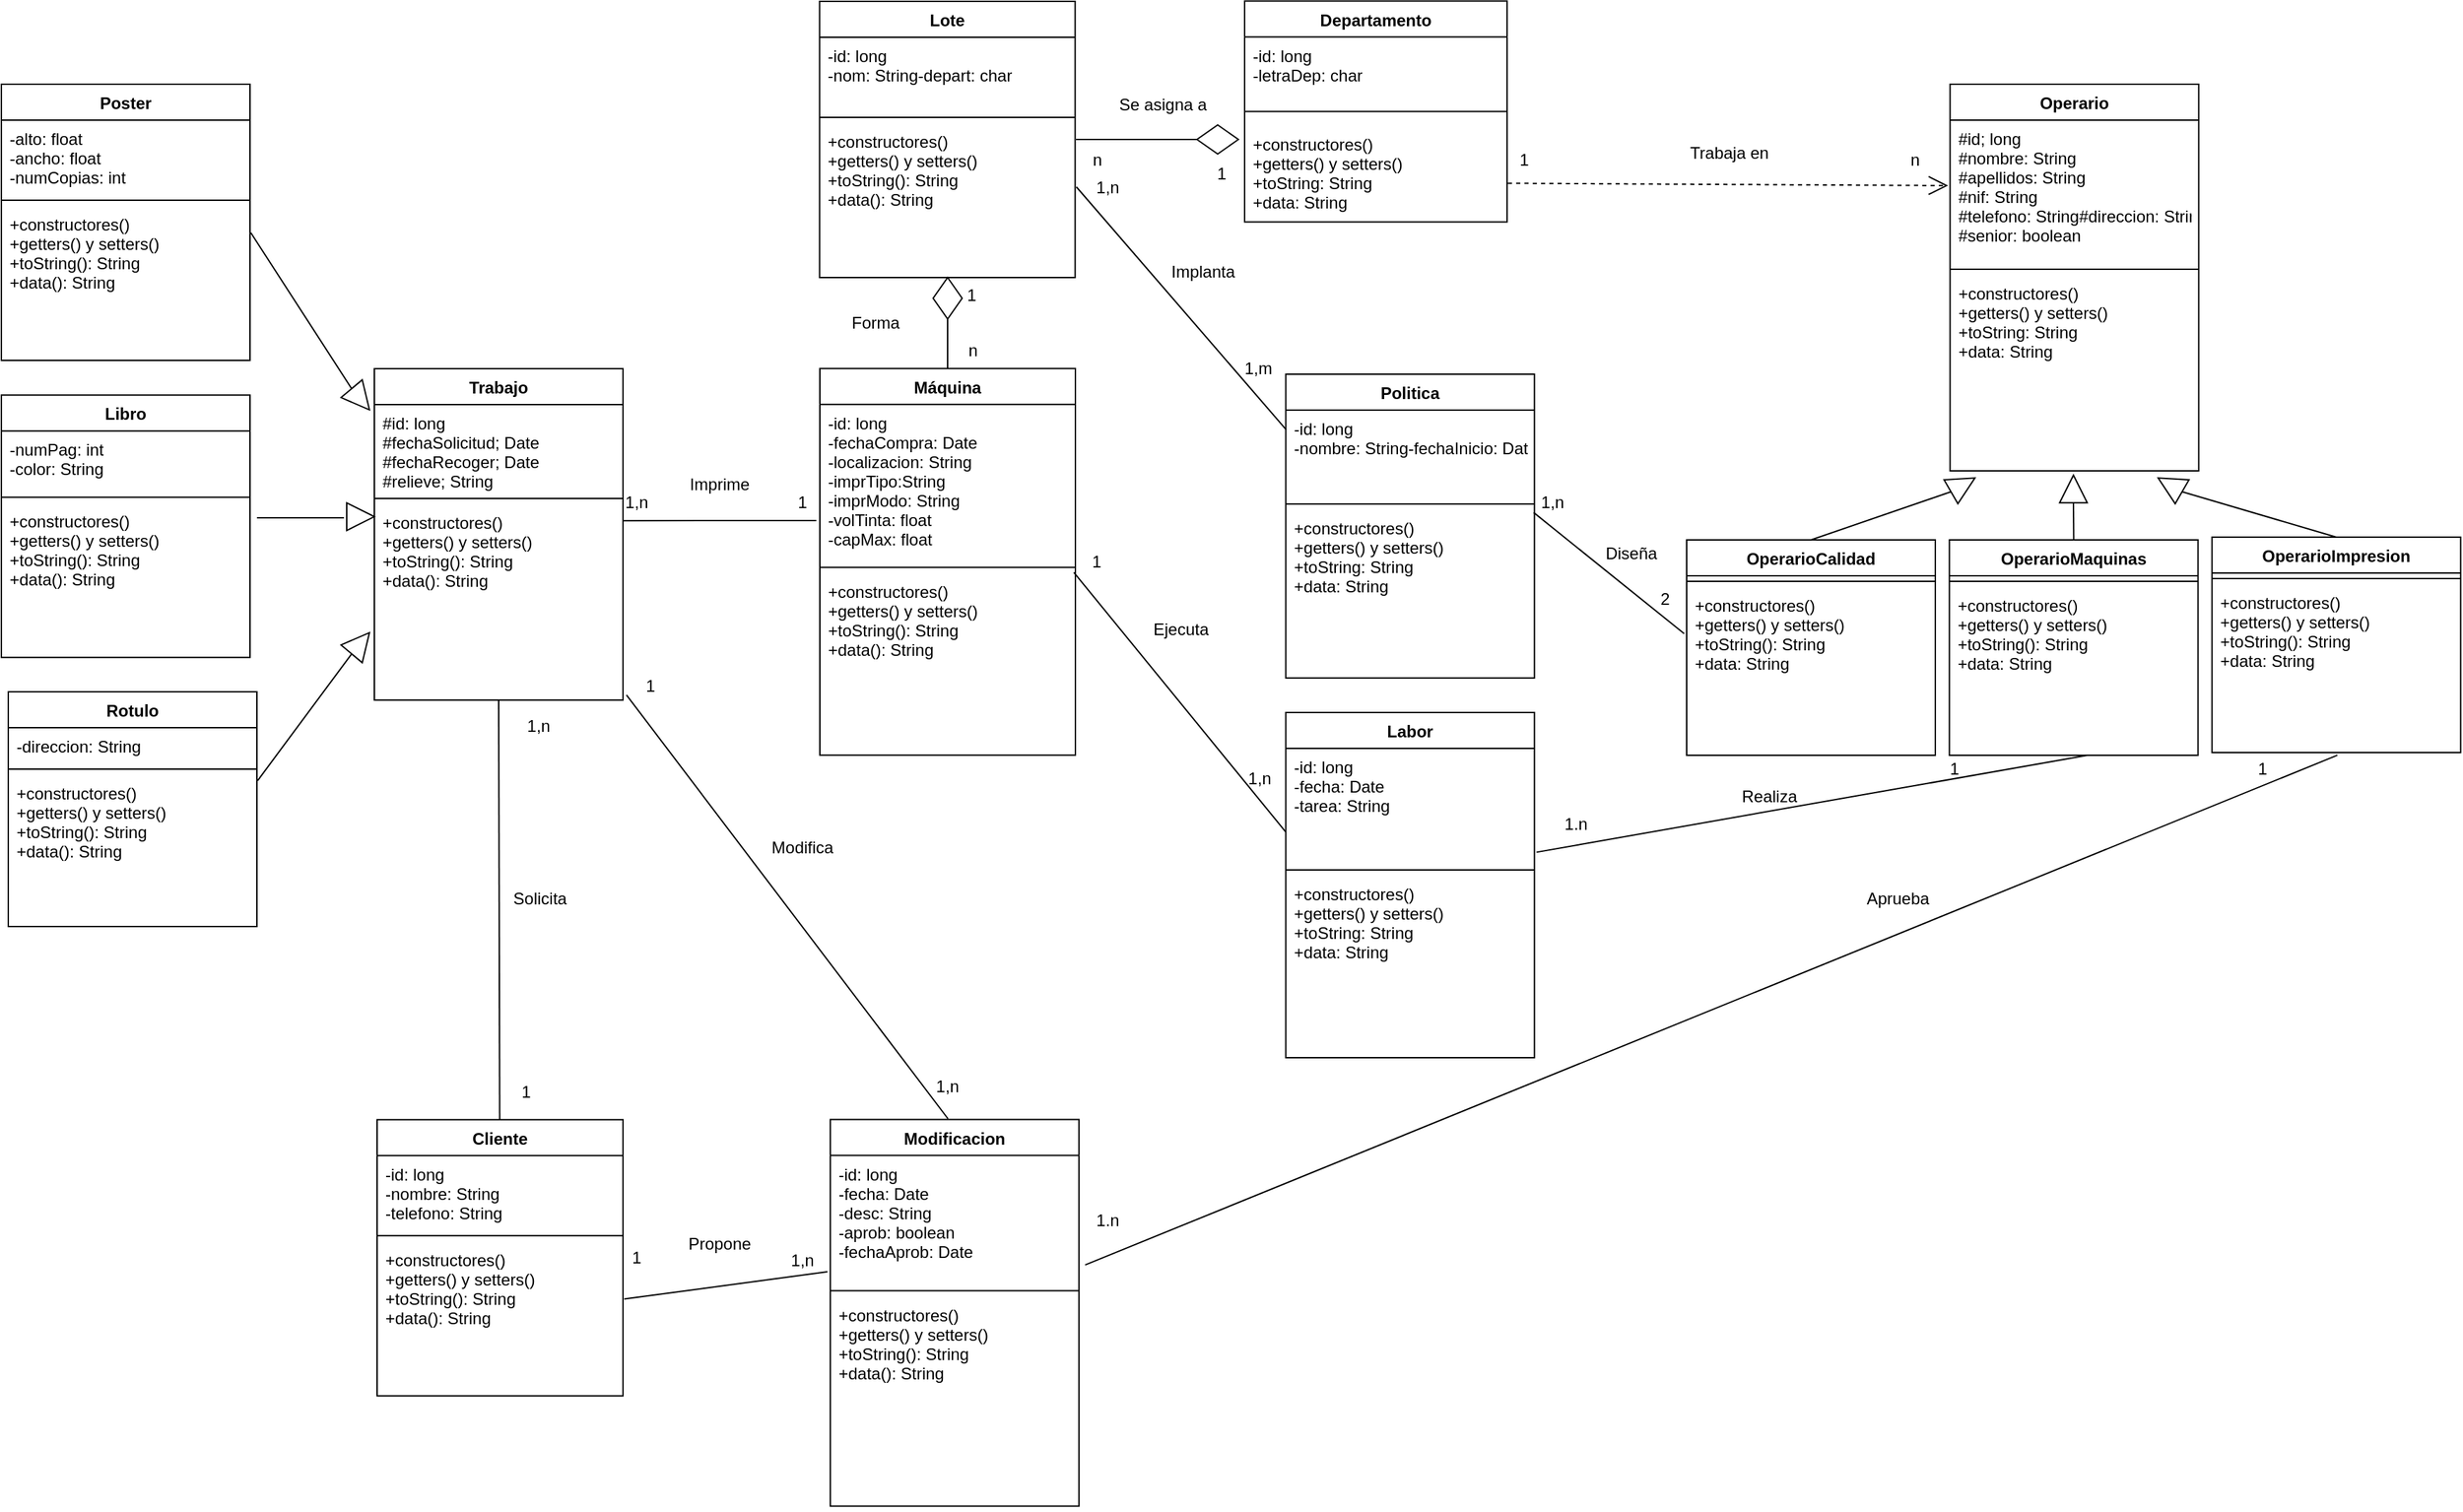 <mxfile version="12.2.0" type="device" pages="1"><diagram id="FINPR5G2HzoAXYaAKj14" name="Page-1"><mxGraphModel dx="740" dy="411" grid="1" gridSize="10" guides="1" tooltips="1" connect="1" arrows="1" fold="1" page="1" pageScale="1" pageWidth="3300" pageHeight="2339" math="0" shadow="0"><root><mxCell id="0"/><mxCell id="1" parent="0"/><mxCell id="1oXscA4LE7z4bwvGvyT2-3" value="Trabajo" style="swimlane;fontStyle=1;align=center;verticalAlign=top;childLayout=stackLayout;horizontal=1;startSize=26;horizontalStack=0;resizeParent=1;resizeParentMax=0;resizeLast=0;collapsible=1;marginBottom=0;" parent="1" vertex="1"><mxGeometry x="350" y="286" width="180" height="240" as="geometry"><mxRectangle x="310" y="308" width="70" height="26" as="alternateBounds"/></mxGeometry></mxCell><mxCell id="1oXscA4LE7z4bwvGvyT2-4" value="#id: long&#xA;#fechaSolicitud; Date&#xA;#fechaRecoger; Date&#xA;#relieve; String&#xA;" style="text;strokeColor=none;fillColor=none;align=left;verticalAlign=top;spacingLeft=4;spacingRight=4;overflow=hidden;rotatable=0;points=[[0,0.5],[1,0.5]];portConstraint=eastwest;" parent="1oXscA4LE7z4bwvGvyT2-3" vertex="1"><mxGeometry y="26" width="180" height="64" as="geometry"/></mxCell><mxCell id="1oXscA4LE7z4bwvGvyT2-5" value="" style="line;strokeWidth=1;fillColor=none;align=left;verticalAlign=middle;spacingTop=-1;spacingLeft=3;spacingRight=3;rotatable=0;labelPosition=right;points=[];portConstraint=eastwest;" parent="1oXscA4LE7z4bwvGvyT2-3" vertex="1"><mxGeometry y="90" width="180" height="8" as="geometry"/></mxCell><mxCell id="1oXscA4LE7z4bwvGvyT2-6" value="+constructores()&#xA;+getters() y setters()&#xA;+toString(): String&#xA;+data(): String" style="text;strokeColor=none;fillColor=none;align=left;verticalAlign=top;spacingLeft=4;spacingRight=4;overflow=hidden;rotatable=0;points=[[0,0.5],[1,0.5]];portConstraint=eastwest;" parent="1oXscA4LE7z4bwvGvyT2-3" vertex="1"><mxGeometry y="98" width="180" height="142" as="geometry"/></mxCell><mxCell id="1oXscA4LE7z4bwvGvyT2-8" value="Rotulo" style="swimlane;fontStyle=1;align=center;verticalAlign=top;childLayout=stackLayout;horizontal=1;startSize=26;horizontalStack=0;resizeParent=1;resizeParentMax=0;resizeLast=0;collapsible=1;marginBottom=0;" parent="1" vertex="1"><mxGeometry x="85" y="520" width="180" height="170" as="geometry"><mxRectangle x="85" y="520" width="70" height="26" as="alternateBounds"/></mxGeometry></mxCell><mxCell id="1oXscA4LE7z4bwvGvyT2-9" value="-direccion: String" style="text;strokeColor=none;fillColor=none;align=left;verticalAlign=top;spacingLeft=4;spacingRight=4;overflow=hidden;rotatable=0;points=[[0,0.5],[1,0.5]];portConstraint=eastwest;" parent="1oXscA4LE7z4bwvGvyT2-8" vertex="1"><mxGeometry y="26" width="180" height="26" as="geometry"/></mxCell><mxCell id="1oXscA4LE7z4bwvGvyT2-10" value="" style="line;strokeWidth=1;fillColor=none;align=left;verticalAlign=middle;spacingTop=-1;spacingLeft=3;spacingRight=3;rotatable=0;labelPosition=right;points=[];portConstraint=eastwest;" parent="1oXscA4LE7z4bwvGvyT2-8" vertex="1"><mxGeometry y="52" width="180" height="8" as="geometry"/></mxCell><mxCell id="1oXscA4LE7z4bwvGvyT2-11" value="+constructores()&#xA;+getters() y setters()&#xA;+toString(): String&#xA;+data(): String" style="text;strokeColor=none;fillColor=none;align=left;verticalAlign=top;spacingLeft=4;spacingRight=4;overflow=hidden;rotatable=0;points=[[0,0.5],[1,0.5]];portConstraint=eastwest;" parent="1oXscA4LE7z4bwvGvyT2-8" vertex="1"><mxGeometry y="60" width="180" height="110" as="geometry"/></mxCell><mxCell id="1oXscA4LE7z4bwvGvyT2-12" value="Poster&#xA;" style="swimlane;fontStyle=1;align=center;verticalAlign=top;childLayout=stackLayout;horizontal=1;startSize=26;horizontalStack=0;resizeParent=1;resizeParentMax=0;resizeLast=0;collapsible=1;marginBottom=0;" parent="1" vertex="1"><mxGeometry x="80" y="80" width="180" height="200" as="geometry"><mxRectangle x="80" y="80" width="70" height="26" as="alternateBounds"/></mxGeometry></mxCell><mxCell id="1oXscA4LE7z4bwvGvyT2-13" value="-alto: float&#xA;-ancho: float&#xA;-numCopias: int" style="text;strokeColor=none;fillColor=none;align=left;verticalAlign=top;spacingLeft=4;spacingRight=4;overflow=hidden;rotatable=0;points=[[0,0.5],[1,0.5]];portConstraint=eastwest;" parent="1oXscA4LE7z4bwvGvyT2-12" vertex="1"><mxGeometry y="26" width="180" height="54" as="geometry"/></mxCell><mxCell id="1oXscA4LE7z4bwvGvyT2-14" value="" style="line;strokeWidth=1;fillColor=none;align=left;verticalAlign=middle;spacingTop=-1;spacingLeft=3;spacingRight=3;rotatable=0;labelPosition=right;points=[];portConstraint=eastwest;" parent="1oXscA4LE7z4bwvGvyT2-12" vertex="1"><mxGeometry y="80" width="180" height="8" as="geometry"/></mxCell><mxCell id="1oXscA4LE7z4bwvGvyT2-15" value="+constructores()&#xA;+getters() y setters()&#xA;+toString(): String&#xA;+data(): String" style="text;strokeColor=none;fillColor=none;align=left;verticalAlign=top;spacingLeft=4;spacingRight=4;overflow=hidden;rotatable=0;points=[[0,0.5],[1,0.5]];portConstraint=eastwest;" parent="1oXscA4LE7z4bwvGvyT2-12" vertex="1"><mxGeometry y="88" width="180" height="112" as="geometry"/></mxCell><mxCell id="1oXscA4LE7z4bwvGvyT2-27" value="Cliente" style="swimlane;fontStyle=1;align=center;verticalAlign=top;childLayout=stackLayout;horizontal=1;startSize=26;horizontalStack=0;resizeParent=1;resizeParentMax=0;resizeLast=0;collapsible=1;marginBottom=0;" parent="1" vertex="1"><mxGeometry x="352" y="829.853" width="178" height="200" as="geometry"><mxRectangle x="380" y="20" width="70" height="26" as="alternateBounds"/></mxGeometry></mxCell><mxCell id="1oXscA4LE7z4bwvGvyT2-31" value="-id: long&#xA;-nombre: String&#xA;-telefono: String" style="text;strokeColor=none;fillColor=none;align=left;verticalAlign=top;spacingLeft=4;spacingRight=4;overflow=hidden;rotatable=0;points=[[0,0.5],[1,0.5]];portConstraint=eastwest;" parent="1oXscA4LE7z4bwvGvyT2-27" vertex="1"><mxGeometry y="26" width="178" height="54" as="geometry"/></mxCell><mxCell id="1oXscA4LE7z4bwvGvyT2-29" value="" style="line;strokeWidth=1;fillColor=none;align=left;verticalAlign=middle;spacingTop=-1;spacingLeft=3;spacingRight=3;rotatable=0;labelPosition=right;points=[];portConstraint=eastwest;" parent="1oXscA4LE7z4bwvGvyT2-27" vertex="1"><mxGeometry y="80" width="178" height="8" as="geometry"/></mxCell><mxCell id="1oXscA4LE7z4bwvGvyT2-30" value="+constructores()&#xA;+getters() y setters()&#xA;+toString(): String&#xA;+data(): String" style="text;strokeColor=none;fillColor=none;align=left;verticalAlign=top;spacingLeft=4;spacingRight=4;overflow=hidden;rotatable=0;points=[[0,0.5],[1,0.5]];portConstraint=eastwest;" parent="1oXscA4LE7z4bwvGvyT2-27" vertex="1"><mxGeometry y="88" width="178" height="112" as="geometry"/></mxCell><mxCell id="1oXscA4LE7z4bwvGvyT2-33" value="Máquina" style="swimlane;fontStyle=1;align=center;verticalAlign=top;childLayout=stackLayout;horizontal=1;startSize=26;horizontalStack=0;resizeParent=1;resizeParentMax=0;resizeLast=0;collapsible=1;marginBottom=0;" parent="1" vertex="1"><mxGeometry x="672.5" y="285.9" width="185" height="280" as="geometry"><mxRectangle x="580" y="304.9" width="80" height="26" as="alternateBounds"/></mxGeometry></mxCell><mxCell id="1oXscA4LE7z4bwvGvyT2-34" value="-id: long&#xA;-fechaCompra: Date&#xA;-localizacion: String&#xA;-imprTipo:String&#xA;-imprModo: String&#xA;-volTinta: float&#xA;-capMax: float&#xA;&#xA;&#xA;" style="text;strokeColor=none;fillColor=none;align=left;verticalAlign=top;spacingLeft=4;spacingRight=4;overflow=hidden;rotatable=0;points=[[0,0.5],[1,0.5]];portConstraint=eastwest;" parent="1oXscA4LE7z4bwvGvyT2-33" vertex="1"><mxGeometry y="26" width="185" height="114" as="geometry"/></mxCell><mxCell id="1oXscA4LE7z4bwvGvyT2-35" value="" style="line;strokeWidth=1;fillColor=none;align=left;verticalAlign=middle;spacingTop=-1;spacingLeft=3;spacingRight=3;rotatable=0;labelPosition=right;points=[];portConstraint=eastwest;" parent="1oXscA4LE7z4bwvGvyT2-33" vertex="1"><mxGeometry y="140" width="185" height="8" as="geometry"/></mxCell><mxCell id="1oXscA4LE7z4bwvGvyT2-36" value="+constructores()&#xA;+getters() y setters()&#xA;+toString(): String&#xA;+data(): String" style="text;strokeColor=none;fillColor=none;align=left;verticalAlign=top;spacingLeft=4;spacingRight=4;overflow=hidden;rotatable=0;points=[[0,0.5],[1,0.5]];portConstraint=eastwest;" parent="1oXscA4LE7z4bwvGvyT2-33" vertex="1"><mxGeometry y="148" width="185" height="132" as="geometry"/></mxCell><mxCell id="1oXscA4LE7z4bwvGvyT2-38" value="Lote" style="swimlane;fontStyle=1;align=center;verticalAlign=top;childLayout=stackLayout;horizontal=1;startSize=26;horizontalStack=0;resizeParent=1;resizeParentMax=0;resizeLast=0;collapsible=1;marginBottom=0;" parent="1" vertex="1"><mxGeometry x="672.3" y="20" width="185" height="200" as="geometry"><mxRectangle x="559.8" y="80" width="60" height="26" as="alternateBounds"/></mxGeometry></mxCell><mxCell id="1oXscA4LE7z4bwvGvyT2-39" value="-id: long&#xA;-nom: String-depart: char&#xA;" style="text;strokeColor=none;fillColor=none;align=left;verticalAlign=top;spacingLeft=4;spacingRight=4;overflow=hidden;rotatable=0;points=[[0,0.5],[1,0.5]];portConstraint=eastwest;" parent="1oXscA4LE7z4bwvGvyT2-38" vertex="1"><mxGeometry y="26" width="185" height="54" as="geometry"/></mxCell><mxCell id="1oXscA4LE7z4bwvGvyT2-40" value="" style="line;strokeWidth=1;fillColor=none;align=left;verticalAlign=middle;spacingTop=-1;spacingLeft=3;spacingRight=3;rotatable=0;labelPosition=right;points=[];portConstraint=eastwest;" parent="1oXscA4LE7z4bwvGvyT2-38" vertex="1"><mxGeometry y="80" width="185" height="8" as="geometry"/></mxCell><mxCell id="1oXscA4LE7z4bwvGvyT2-41" value="+constructores()&#xA;+getters() y setters()&#xA;+toString(): String&#xA;+data(): String" style="text;strokeColor=none;fillColor=none;align=left;verticalAlign=top;spacingLeft=4;spacingRight=4;overflow=hidden;rotatable=0;points=[[0,0.5],[1,0.5]];portConstraint=eastwest;" parent="1oXscA4LE7z4bwvGvyT2-38" vertex="1"><mxGeometry y="88" width="185" height="112" as="geometry"/></mxCell><mxCell id="B73v2lXdH34x8dakDg6a-5" value="Libro" style="swimlane;fontStyle=1;align=center;verticalAlign=top;childLayout=stackLayout;horizontal=1;startSize=26;horizontalStack=0;resizeParent=1;resizeParentMax=0;resizeLast=0;collapsible=1;marginBottom=0;" parent="1" vertex="1"><mxGeometry x="80" y="305.1" width="180" height="190" as="geometry"><mxRectangle x="85" y="308.1" width="60" height="26" as="alternateBounds"/></mxGeometry></mxCell><mxCell id="B73v2lXdH34x8dakDg6a-6" value="-numPag: int&#xA;-color: String" style="text;strokeColor=none;fillColor=none;align=left;verticalAlign=top;spacingLeft=4;spacingRight=4;overflow=hidden;rotatable=0;points=[[0,0.5],[1,0.5]];portConstraint=eastwest;" parent="B73v2lXdH34x8dakDg6a-5" vertex="1"><mxGeometry y="26" width="180" height="44" as="geometry"/></mxCell><mxCell id="B73v2lXdH34x8dakDg6a-7" value="" style="line;strokeWidth=1;fillColor=none;align=left;verticalAlign=middle;spacingTop=-1;spacingLeft=3;spacingRight=3;rotatable=0;labelPosition=right;points=[];portConstraint=eastwest;" parent="B73v2lXdH34x8dakDg6a-5" vertex="1"><mxGeometry y="70" width="180" height="8" as="geometry"/></mxCell><mxCell id="B73v2lXdH34x8dakDg6a-8" value="+constructores()&#xA;+getters() y setters()&#xA;+toString(): String&#xA;+data(): String" style="text;strokeColor=none;fillColor=none;align=left;verticalAlign=top;spacingLeft=4;spacingRight=4;overflow=hidden;rotatable=0;points=[[0,0.5],[1,0.5]];portConstraint=eastwest;" parent="B73v2lXdH34x8dakDg6a-5" vertex="1"><mxGeometry y="78" width="180" height="112" as="geometry"/></mxCell><mxCell id="B73v2lXdH34x8dakDg6a-9" value="Departamento" style="swimlane;fontStyle=1;align=center;verticalAlign=top;childLayout=stackLayout;horizontal=1;startSize=26;horizontalStack=0;resizeParent=1;resizeParentMax=0;resizeLast=0;collapsible=1;marginBottom=0;" parent="1" vertex="1"><mxGeometry x="980" y="19.8" width="190" height="160" as="geometry"><mxRectangle x="820" y="79.8" width="110" height="26" as="alternateBounds"/></mxGeometry></mxCell><mxCell id="B73v2lXdH34x8dakDg6a-10" value="-id: long&#xA;-letraDep: char" style="text;strokeColor=none;fillColor=none;align=left;verticalAlign=top;spacingLeft=4;spacingRight=4;overflow=hidden;rotatable=0;points=[[0,0.5],[1,0.5]];portConstraint=eastwest;" parent="B73v2lXdH34x8dakDg6a-9" vertex="1"><mxGeometry y="26" width="190" height="44" as="geometry"/></mxCell><mxCell id="B73v2lXdH34x8dakDg6a-11" value="" style="line;strokeWidth=1;fillColor=none;align=left;verticalAlign=middle;spacingTop=-1;spacingLeft=3;spacingRight=3;rotatable=0;labelPosition=right;points=[];portConstraint=eastwest;" parent="B73v2lXdH34x8dakDg6a-9" vertex="1"><mxGeometry y="70" width="190" height="20" as="geometry"/></mxCell><mxCell id="B73v2lXdH34x8dakDg6a-12" value="+constructores()&#xA;+getters() y setters()&#xA;+toString: String&#xA;+data: String" style="text;strokeColor=none;fillColor=none;align=left;verticalAlign=top;spacingLeft=4;spacingRight=4;overflow=hidden;rotatable=0;points=[[0,0.5],[1,0.5]];portConstraint=eastwest;" parent="B73v2lXdH34x8dakDg6a-9" vertex="1"><mxGeometry y="90" width="190" height="70" as="geometry"/></mxCell><mxCell id="B73v2lXdH34x8dakDg6a-13" value="Operario" style="swimlane;fontStyle=1;align=center;verticalAlign=top;childLayout=stackLayout;horizontal=1;startSize=26;horizontalStack=0;resizeParent=1;resizeParentMax=0;resizeLast=0;collapsible=1;marginBottom=0;" parent="1" vertex="1"><mxGeometry x="1490.7" y="80" width="180" height="280" as="geometry"><mxRectangle x="1055.2" y="282" width="80" height="26" as="alternateBounds"/></mxGeometry></mxCell><mxCell id="B73v2lXdH34x8dakDg6a-14" value="#id; long&#xA;#nombre: String&#xA;#apellidos: String&#xA;#nif: String&#xA;#telefono: String#direccion: String&#xA;#senior: boolean" style="text;strokeColor=none;fillColor=none;align=left;verticalAlign=top;spacingLeft=4;spacingRight=4;overflow=hidden;rotatable=0;points=[[0,0.5],[1,0.5]];portConstraint=eastwest;" parent="B73v2lXdH34x8dakDg6a-13" vertex="1"><mxGeometry y="26" width="180" height="104" as="geometry"/></mxCell><mxCell id="B73v2lXdH34x8dakDg6a-15" value="" style="line;strokeWidth=1;fillColor=none;align=left;verticalAlign=middle;spacingTop=-1;spacingLeft=3;spacingRight=3;rotatable=0;labelPosition=right;points=[];portConstraint=eastwest;" parent="B73v2lXdH34x8dakDg6a-13" vertex="1"><mxGeometry y="130" width="180" height="8" as="geometry"/></mxCell><mxCell id="B73v2lXdH34x8dakDg6a-16" value="+constructores()&#xA;+getters() y setters()&#xA;+toString: String&#xA;+data: String" style="text;strokeColor=none;fillColor=none;align=left;verticalAlign=top;spacingLeft=4;spacingRight=4;overflow=hidden;rotatable=0;points=[[0,0.5],[1,0.5]];portConstraint=eastwest;" parent="B73v2lXdH34x8dakDg6a-13" vertex="1"><mxGeometry y="138" width="180" height="142" as="geometry"/></mxCell><mxCell id="B73v2lXdH34x8dakDg6a-17" value="OperarioImpresion" style="swimlane;fontStyle=1;align=center;verticalAlign=top;childLayout=stackLayout;horizontal=1;startSize=26;horizontalStack=0;resizeParent=1;resizeParentMax=0;resizeLast=0;collapsible=1;marginBottom=0;" parent="1" vertex="1"><mxGeometry x="1680.3" y="408" width="180" height="156" as="geometry"><mxRectangle x="849.8" y="470" width="130" height="26" as="alternateBounds"/></mxGeometry></mxCell><mxCell id="B73v2lXdH34x8dakDg6a-19" value="" style="line;strokeWidth=1;fillColor=none;align=left;verticalAlign=middle;spacingTop=-1;spacingLeft=3;spacingRight=3;rotatable=0;labelPosition=right;points=[];portConstraint=eastwest;" parent="B73v2lXdH34x8dakDg6a-17" vertex="1"><mxGeometry y="26" width="180" height="8" as="geometry"/></mxCell><mxCell id="B73v2lXdH34x8dakDg6a-20" value="+constructores()&#xA;+getters() y setters()&#xA;+toString(): String&#xA;+data: String" style="text;strokeColor=none;fillColor=none;align=left;verticalAlign=top;spacingLeft=4;spacingRight=4;overflow=hidden;rotatable=0;points=[[0,0.5],[1,0.5]];portConstraint=eastwest;" parent="B73v2lXdH34x8dakDg6a-17" vertex="1"><mxGeometry y="34" width="180" height="122" as="geometry"/></mxCell><mxCell id="B73v2lXdH34x8dakDg6a-22" value="OperarioMaquinas" style="swimlane;fontStyle=1;align=center;verticalAlign=top;childLayout=stackLayout;horizontal=1;startSize=26;horizontalStack=0;resizeParent=1;resizeParentMax=0;resizeLast=0;collapsible=1;marginBottom=0;" parent="1" vertex="1"><mxGeometry x="1490.2" y="410" width="180" height="156" as="geometry"><mxRectangle x="1025.2" y="472" width="130" height="26" as="alternateBounds"/></mxGeometry></mxCell><mxCell id="B73v2lXdH34x8dakDg6a-24" value="" style="line;strokeWidth=1;fillColor=none;align=left;verticalAlign=middle;spacingTop=-1;spacingLeft=3;spacingRight=3;rotatable=0;labelPosition=right;points=[];portConstraint=eastwest;" parent="B73v2lXdH34x8dakDg6a-22" vertex="1"><mxGeometry y="26" width="180" height="8" as="geometry"/></mxCell><mxCell id="B73v2lXdH34x8dakDg6a-25" value="+constructores()&#xA;+getters() y setters()&#xA;+toString(): String&#xA;+data: String" style="text;strokeColor=none;fillColor=none;align=left;verticalAlign=top;spacingLeft=4;spacingRight=4;overflow=hidden;rotatable=0;points=[[0,0.5],[1,0.5]];portConstraint=eastwest;" parent="B73v2lXdH34x8dakDg6a-22" vertex="1"><mxGeometry y="34" width="180" height="122" as="geometry"/></mxCell><mxCell id="B73v2lXdH34x8dakDg6a-26" value="OperarioCalidad" style="swimlane;fontStyle=1;align=center;verticalAlign=top;childLayout=stackLayout;horizontal=1;startSize=26;horizontalStack=0;resizeParent=1;resizeParentMax=0;resizeLast=0;collapsible=1;marginBottom=0;" parent="1" vertex="1"><mxGeometry x="1300" y="410" width="180" height="156" as="geometry"><mxRectangle x="1240" y="470" width="120" height="26" as="alternateBounds"/></mxGeometry></mxCell><mxCell id="B73v2lXdH34x8dakDg6a-28" value="" style="line;strokeWidth=1;fillColor=none;align=left;verticalAlign=middle;spacingTop=-1;spacingLeft=3;spacingRight=3;rotatable=0;labelPosition=right;points=[];portConstraint=eastwest;" parent="B73v2lXdH34x8dakDg6a-26" vertex="1"><mxGeometry y="26" width="180" height="8" as="geometry"/></mxCell><mxCell id="B73v2lXdH34x8dakDg6a-29" value="+constructores()&#xA;+getters() y setters()&#xA;+toString(): String&#xA;+data: String" style="text;strokeColor=none;fillColor=none;align=left;verticalAlign=top;spacingLeft=4;spacingRight=4;overflow=hidden;rotatable=0;points=[[0,0.5],[1,0.5]];portConstraint=eastwest;" parent="B73v2lXdH34x8dakDg6a-26" vertex="1"><mxGeometry y="34" width="180" height="122" as="geometry"/></mxCell><mxCell id="B73v2lXdH34x8dakDg6a-30" value="Labor" style="swimlane;fontStyle=1;align=center;verticalAlign=top;childLayout=stackLayout;horizontal=1;startSize=26;horizontalStack=0;resizeParent=1;resizeParentMax=0;resizeLast=0;collapsible=1;marginBottom=0;" parent="1" vertex="1"><mxGeometry x="1009.8" y="535" width="180" height="250" as="geometry"><mxRectangle x="835.3" y="584" width="60" height="26" as="alternateBounds"/></mxGeometry></mxCell><mxCell id="B73v2lXdH34x8dakDg6a-31" value="-id: long&#xA;-fecha: Date&#xA;-tarea: String&#xA;" style="text;strokeColor=none;fillColor=none;align=left;verticalAlign=top;spacingLeft=4;spacingRight=4;overflow=hidden;rotatable=0;points=[[0,0.5],[1,0.5]];portConstraint=eastwest;" parent="B73v2lXdH34x8dakDg6a-30" vertex="1"><mxGeometry y="26" width="180" height="84" as="geometry"/></mxCell><mxCell id="B73v2lXdH34x8dakDg6a-32" value="" style="line;strokeWidth=1;fillColor=none;align=left;verticalAlign=middle;spacingTop=-1;spacingLeft=3;spacingRight=3;rotatable=0;labelPosition=right;points=[];portConstraint=eastwest;" parent="B73v2lXdH34x8dakDg6a-30" vertex="1"><mxGeometry y="110" width="180" height="8" as="geometry"/></mxCell><mxCell id="B73v2lXdH34x8dakDg6a-33" value="+constructores()&#xA;+getters() y setters()&#xA;+toString: String&#xA;+data: String" style="text;strokeColor=none;fillColor=none;align=left;verticalAlign=top;spacingLeft=4;spacingRight=4;overflow=hidden;rotatable=0;points=[[0,0.5],[1,0.5]];portConstraint=eastwest;" parent="B73v2lXdH34x8dakDg6a-30" vertex="1"><mxGeometry y="118" width="180" height="132" as="geometry"/></mxCell><mxCell id="B73v2lXdH34x8dakDg6a-34" value="Modificacion" style="swimlane;fontStyle=1;align=center;verticalAlign=top;childLayout=stackLayout;horizontal=1;startSize=26;horizontalStack=0;resizeParent=1;resizeParentMax=0;resizeLast=0;collapsible=1;marginBottom=0;" parent="1" vertex="1"><mxGeometry x="680.1" y="829.8" width="180" height="280" as="geometry"><mxRectangle x="589.6" y="609.8" width="100" height="26" as="alternateBounds"/></mxGeometry></mxCell><mxCell id="B73v2lXdH34x8dakDg6a-35" value="-id: long&#xA;-fecha: Date&#xA;-desc: String&#xA;-aprob: boolean&#xA;-fechaAprob: Date&#xA;" style="text;strokeColor=none;fillColor=none;align=left;verticalAlign=top;spacingLeft=4;spacingRight=4;overflow=hidden;rotatable=0;points=[[0,0.5],[1,0.5]];portConstraint=eastwest;" parent="B73v2lXdH34x8dakDg6a-34" vertex="1"><mxGeometry y="26" width="180" height="94" as="geometry"/></mxCell><mxCell id="B73v2lXdH34x8dakDg6a-36" value="" style="line;strokeWidth=1;fillColor=none;align=left;verticalAlign=middle;spacingTop=-1;spacingLeft=3;spacingRight=3;rotatable=0;labelPosition=right;points=[];portConstraint=eastwest;" parent="B73v2lXdH34x8dakDg6a-34" vertex="1"><mxGeometry y="120" width="180" height="8" as="geometry"/></mxCell><mxCell id="B73v2lXdH34x8dakDg6a-37" value="+constructores()&#xA;+getters() y setters()&#xA;+toString(): String&#xA;+data(): String" style="text;strokeColor=none;fillColor=none;align=left;verticalAlign=top;spacingLeft=4;spacingRight=4;overflow=hidden;rotatable=0;points=[[0,0.5],[1,0.5]];portConstraint=eastwest;" parent="B73v2lXdH34x8dakDg6a-34" vertex="1"><mxGeometry y="128" width="180" height="152" as="geometry"/></mxCell><mxCell id="B73v2lXdH34x8dakDg6a-38" value="Politica" style="swimlane;fontStyle=1;align=center;verticalAlign=top;childLayout=stackLayout;horizontal=1;startSize=26;horizontalStack=0;resizeParent=1;resizeParentMax=0;resizeLast=0;collapsible=1;marginBottom=0;" parent="1" vertex="1"><mxGeometry x="1009.8" y="290" width="180" height="220" as="geometry"><mxRectangle x="1049.8" y="584" width="70" height="26" as="alternateBounds"/></mxGeometry></mxCell><mxCell id="B73v2lXdH34x8dakDg6a-39" value="-id: long&#xA;-nombre: String-fechaInicio: Date&#xA;" style="text;strokeColor=none;fillColor=none;align=left;verticalAlign=top;spacingLeft=4;spacingRight=4;overflow=hidden;rotatable=0;points=[[0,0.5],[1,0.5]];portConstraint=eastwest;" parent="B73v2lXdH34x8dakDg6a-38" vertex="1"><mxGeometry y="26" width="180" height="64" as="geometry"/></mxCell><mxCell id="B73v2lXdH34x8dakDg6a-40" value="" style="line;strokeWidth=1;fillColor=none;align=left;verticalAlign=middle;spacingTop=-1;spacingLeft=3;spacingRight=3;rotatable=0;labelPosition=right;points=[];portConstraint=eastwest;" parent="B73v2lXdH34x8dakDg6a-38" vertex="1"><mxGeometry y="90" width="180" height="8" as="geometry"/></mxCell><mxCell id="B73v2lXdH34x8dakDg6a-41" value="+constructores()&#xA;+getters() y setters()&#xA;+toString: String&#xA;+data: String " style="text;strokeColor=none;fillColor=none;align=left;verticalAlign=top;spacingLeft=4;spacingRight=4;overflow=hidden;rotatable=0;points=[[0,0.5],[1,0.5]];portConstraint=eastwest;" parent="B73v2lXdH34x8dakDg6a-38" vertex="1"><mxGeometry y="98" width="180" height="122" as="geometry"/></mxCell><mxCell id="XLXHDITQY2P4VodOv5Uc-3" value="" style="triangle;whiteSpace=wrap;html=1;rotation=50;" parent="1" vertex="1"><mxGeometry x="330" y="298.147" width="20" height="20" as="geometry"/></mxCell><mxCell id="XLXHDITQY2P4VodOv5Uc-4" value="" style="triangle;whiteSpace=wrap;html=1;" parent="1" vertex="1"><mxGeometry x="330" y="383.147" width="20" height="20" as="geometry"/></mxCell><mxCell id="XLXHDITQY2P4VodOv5Uc-5" value="" style="triangle;whiteSpace=wrap;html=1;rotation=-50;" parent="1" vertex="1"><mxGeometry x="330" y="474.853" width="20" height="20" as="geometry"/></mxCell><mxCell id="XLXHDITQY2P4VodOv5Uc-6" value="" style="endArrow=none;html=1;entryX=1.003;entryY=0.039;entryDx=0;entryDy=0;entryPerimeter=0;exitX=0;exitY=0.5;exitDx=0;exitDy=0;" parent="1" source="XLXHDITQY2P4VodOv5Uc-5" target="1oXscA4LE7z4bwvGvyT2-11" edge="1"><mxGeometry width="50" height="50" relative="1" as="geometry"><mxPoint x="330" y="490" as="sourcePoint"/><mxPoint x="130" y="1090" as="targetPoint"/></mxGeometry></mxCell><mxCell id="XLXHDITQY2P4VodOv5Uc-7" value="" style="endArrow=none;html=1;" parent="1" edge="1"><mxGeometry width="50" height="50" relative="1" as="geometry"><mxPoint x="328" y="394" as="sourcePoint"/><mxPoint x="265" y="394" as="targetPoint"/></mxGeometry></mxCell><mxCell id="XLXHDITQY2P4VodOv5Uc-9" value="" style="endArrow=none;html=1;entryX=1.003;entryY=0.174;entryDx=0;entryDy=0;entryPerimeter=0;exitX=0;exitY=0.5;exitDx=0;exitDy=0;" parent="1" source="XLXHDITQY2P4VodOv5Uc-3" target="1oXscA4LE7z4bwvGvyT2-15" edge="1"><mxGeometry width="50" height="50" relative="1" as="geometry"><mxPoint x="330" y="300" as="sourcePoint"/><mxPoint x="267" y="308" as="targetPoint"/></mxGeometry></mxCell><mxCell id="XLXHDITQY2P4VodOv5Uc-10" value="" style="endArrow=none;html=1;entryX=0.5;entryY=0;entryDx=0;entryDy=0;exitX=0;exitY=0.5;exitDx=0;exitDy=0;" parent="1" source="XLXHDITQY2P4VodOv5Uc-16" target="B73v2lXdH34x8dakDg6a-17" edge="1"><mxGeometry width="50" height="50" relative="1" as="geometry"><mxPoint x="1670.5" y="355" as="sourcePoint"/><mxPoint x="651.04" y="197.488" as="targetPoint"/></mxGeometry></mxCell><mxCell id="XLXHDITQY2P4VodOv5Uc-11" value="" style="endArrow=none;html=1;entryX=0.5;entryY=0;entryDx=0;entryDy=0;exitX=0;exitY=0.5;exitDx=0;exitDy=0;" parent="1" source="XLXHDITQY2P4VodOv5Uc-15" target="B73v2lXdH34x8dakDg6a-22" edge="1"><mxGeometry width="50" height="50" relative="1" as="geometry"><mxPoint x="1550.5" y="380" as="sourcePoint"/><mxPoint x="661.04" y="207.488" as="targetPoint"/></mxGeometry></mxCell><mxCell id="XLXHDITQY2P4VodOv5Uc-12" value="" style="endArrow=none;html=1;entryX=0.5;entryY=0;entryDx=0;entryDy=0;exitX=0;exitY=0.5;exitDx=0;exitDy=0;" parent="1" source="XLXHDITQY2P4VodOv5Uc-13" target="B73v2lXdH34x8dakDg6a-26" edge="1"><mxGeometry width="50" height="50" relative="1" as="geometry"><mxPoint x="1780.5" y="350" as="sourcePoint"/><mxPoint x="671.04" y="217.488" as="targetPoint"/></mxGeometry></mxCell><mxCell id="XLXHDITQY2P4VodOv5Uc-13" value="" style="triangle;whiteSpace=wrap;html=1;rotation=-30;" parent="1" vertex="1"><mxGeometry x="1490" y="360.147" width="20" height="20" as="geometry"/></mxCell><mxCell id="XLXHDITQY2P4VodOv5Uc-15" value="" style="triangle;whiteSpace=wrap;html=1;rotation=-90;" parent="1" vertex="1"><mxGeometry x="1570" y="363.147" width="20" height="20" as="geometry"/></mxCell><mxCell id="XLXHDITQY2P4VodOv5Uc-16" value="" style="triangle;whiteSpace=wrap;html=1;rotation=-150;" parent="1" vertex="1"><mxGeometry x="1640" y="360.147" width="20" height="20" as="geometry"/></mxCell><mxCell id="XLXHDITQY2P4VodOv5Uc-17" value="" style="endArrow=none;html=1;entryX=1;entryY=0.085;entryDx=0;entryDy=0;entryPerimeter=0;exitX=-0.014;exitY=0.738;exitDx=0;exitDy=0;exitPerimeter=0;" parent="1" source="1oXscA4LE7z4bwvGvyT2-34" target="1oXscA4LE7z4bwvGvyT2-6" edge="1"><mxGeometry width="50" height="50" relative="1" as="geometry"><mxPoint x="80" y="1140" as="sourcePoint"/><mxPoint x="130" y="1090" as="targetPoint"/></mxGeometry></mxCell><mxCell id="XLXHDITQY2P4VodOv5Uc-18" value="" style="rhombus;whiteSpace=wrap;html=1;" parent="1" vertex="1"><mxGeometry x="754.5" y="220" width="21" height="30" as="geometry"/></mxCell><mxCell id="XLXHDITQY2P4VodOv5Uc-20" value="" style="endArrow=none;html=1;entryX=0.5;entryY=1;entryDx=0;entryDy=0;exitX=0.5;exitY=0;exitDx=0;exitDy=0;" parent="1" source="1oXscA4LE7z4bwvGvyT2-33" target="XLXHDITQY2P4VodOv5Uc-18" edge="1"><mxGeometry width="50" height="50" relative="1" as="geometry"><mxPoint x="580" y="285.167" as="sourcePoint"/><mxPoint x="630" y="235.167" as="targetPoint"/></mxGeometry></mxCell><mxCell id="XLXHDITQY2P4VodOv5Uc-21" value="" style="rhombus;whiteSpace=wrap;html=1;rotation=90;fillColor=#FFFFFF;" parent="1" vertex="1"><mxGeometry x="950" y="105" width="21" height="30" as="geometry"/></mxCell><mxCell id="XLXHDITQY2P4VodOv5Uc-22" value="" style="endArrow=none;html=1;entryX=0.5;entryY=1;entryDx=0;entryDy=0;" parent="1" target="XLXHDITQY2P4VodOv5Uc-21" edge="1"><mxGeometry width="50" height="50" relative="1" as="geometry"><mxPoint x="858" y="120" as="sourcePoint"/><mxPoint x="775" y="260" as="targetPoint"/></mxGeometry></mxCell><mxCell id="XLXHDITQY2P4VodOv5Uc-27" value="" style="endArrow=open;endSize=12;dashed=1;html=1;entryX=-0.008;entryY=0.456;entryDx=0;entryDy=0;entryPerimeter=0;exitX=1.003;exitY=0.599;exitDx=0;exitDy=0;exitPerimeter=0;" parent="1" source="B73v2lXdH34x8dakDg6a-12" target="B73v2lXdH34x8dakDg6a-14" edge="1"><mxGeometry x="-0.132" y="-71" width="160" relative="1" as="geometry"><mxPoint x="1349.55" y="149.536" as="sourcePoint"/><mxPoint x="1460.5" y="150" as="targetPoint"/><mxPoint as="offset"/></mxGeometry></mxCell><mxCell id="XLXHDITQY2P4VodOv5Uc-30" value="" style="endArrow=none;html=1;entryX=0.5;entryY=1;entryDx=0;entryDy=0;" parent="1" source="1oXscA4LE7z4bwvGvyT2-27" target="1oXscA4LE7z4bwvGvyT2-3" edge="1"><mxGeometry width="50" height="50" relative="1" as="geometry"><mxPoint x="80" y="1180" as="sourcePoint"/><mxPoint x="445" y="529" as="targetPoint"/></mxGeometry></mxCell><mxCell id="XLXHDITQY2P4VodOv5Uc-31" value="" style="endArrow=none;html=1;exitX=-0.01;exitY=0.278;exitDx=0;exitDy=0;exitPerimeter=0;entryX=0.997;entryY=0.018;entryDx=0;entryDy=0;entryPerimeter=0;" parent="1" source="B73v2lXdH34x8dakDg6a-29" target="B73v2lXdH34x8dakDg6a-41" edge="1"><mxGeometry width="50" height="50" relative="1" as="geometry"><mxPoint x="1240" y="410.389" as="sourcePoint"/><mxPoint x="1290" y="360.389" as="targetPoint"/></mxGeometry></mxCell><mxCell id="XLXHDITQY2P4VodOv5Uc-32" value="" style="endArrow=none;html=1;exitX=0.001;exitY=0.219;exitDx=0;exitDy=0;exitPerimeter=0;entryX=1.005;entryY=0.414;entryDx=0;entryDy=0;entryPerimeter=0;" parent="1" target="1oXscA4LE7z4bwvGvyT2-41" edge="1" source="B73v2lXdH34x8dakDg6a-39"><mxGeometry width="50" height="50" relative="1" as="geometry"><mxPoint x="1009.7" y="326.583" as="sourcePoint"/><mxPoint x="900.76" y="199.863" as="targetPoint"/></mxGeometry></mxCell><mxCell id="XLXHDITQY2P4VodOv5Uc-33" value="" style="endArrow=none;html=1;entryX=0.997;entryY=0.018;entryDx=0;entryDy=0;entryPerimeter=0;" parent="1" edge="1"><mxGeometry width="50" height="50" relative="1" as="geometry"><mxPoint x="1590" y="566" as="sourcePoint"/><mxPoint x="1191.26" y="636.196" as="targetPoint"/></mxGeometry></mxCell><mxCell id="XLXHDITQY2P4VodOv5Uc-34" value="" style="endArrow=none;html=1;exitX=-0.01;exitY=0.278;exitDx=0;exitDy=0;exitPerimeter=0;entryX=0.994;entryY=-0.003;entryDx=0;entryDy=0;entryPerimeter=0;" parent="1" target="1oXscA4LE7z4bwvGvyT2-36" edge="1"><mxGeometry width="50" height="50" relative="1" as="geometry"><mxPoint x="1009.7" y="621.416" as="sourcePoint"/><mxPoint x="900.76" y="494.696" as="targetPoint"/></mxGeometry></mxCell><mxCell id="XLXHDITQY2P4VodOv5Uc-35" value="" style="endArrow=none;html=1;entryX=0.504;entryY=1.016;entryDx=0;entryDy=0;entryPerimeter=0;exitX=1.025;exitY=0.843;exitDx=0;exitDy=0;exitPerimeter=0;" parent="1" source="B73v2lXdH34x8dakDg6a-35" edge="1" target="B73v2lXdH34x8dakDg6a-20"><mxGeometry width="50" height="50" relative="1" as="geometry"><mxPoint x="850" y="922" as="sourcePoint"/><mxPoint x="1770.197" y="588.196" as="targetPoint"/></mxGeometry></mxCell><mxCell id="XLXHDITQY2P4VodOv5Uc-37" value="" style="endArrow=none;html=1;entryX=1.005;entryY=0.374;entryDx=0;entryDy=0;entryPerimeter=0;" parent="1" target="1oXscA4LE7z4bwvGvyT2-30" edge="1"><mxGeometry width="50" height="50" relative="1" as="geometry"><mxPoint x="678" y="940" as="sourcePoint"/><mxPoint x="566.26" y="829.696" as="targetPoint"/></mxGeometry></mxCell><mxCell id="XLXHDITQY2P4VodOv5Uc-38" value="" style="endArrow=none;html=1;exitX=0.001;exitY=0.893;exitDx=0;exitDy=0;exitPerimeter=0;entryX=1.014;entryY=0.974;entryDx=0;entryDy=0;entryPerimeter=0;" parent="1" target="1oXscA4LE7z4bwvGvyT2-6" edge="1"><mxGeometry width="50" height="50" relative="1" as="geometry"><mxPoint x="765.28" y="829.242" as="sourcePoint"/><mxPoint x="620.89" y="829.241" as="targetPoint"/></mxGeometry></mxCell><mxCell id="XLXHDITQY2P4VodOv5Uc-41" value="Solicita" style="text;html=1;strokeColor=none;fillColor=none;align=center;verticalAlign=middle;whiteSpace=wrap;rounded=0;" parent="1" vertex="1"><mxGeometry x="450" y="660.167" width="40" height="20" as="geometry"/></mxCell><mxCell id="XLXHDITQY2P4VodOv5Uc-42" value="1" style="text;html=1;strokeColor=none;fillColor=none;align=center;verticalAlign=middle;whiteSpace=wrap;rounded=0;" parent="1" vertex="1"><mxGeometry x="440" y="800.167" width="40" height="20" as="geometry"/></mxCell><mxCell id="XLXHDITQY2P4VodOv5Uc-43" value="1,n" style="text;html=1;strokeColor=none;fillColor=none;align=center;verticalAlign=middle;whiteSpace=wrap;rounded=0;" parent="1" vertex="1"><mxGeometry x="449" y="535.167" width="40" height="20" as="geometry"/></mxCell><mxCell id="XLXHDITQY2P4VodOv5Uc-44" value="Imprime" style="text;html=1;strokeColor=none;fillColor=none;align=center;verticalAlign=middle;whiteSpace=wrap;rounded=0;" parent="1" vertex="1"><mxGeometry x="580" y="359.944" width="40" height="20" as="geometry"/></mxCell><mxCell id="XLXHDITQY2P4VodOv5Uc-49" value="1,n" style="text;html=1;strokeColor=none;fillColor=none;align=center;verticalAlign=middle;whiteSpace=wrap;rounded=0;" parent="1" vertex="1"><mxGeometry x="520" y="372.944" width="40" height="20" as="geometry"/></mxCell><mxCell id="XLXHDITQY2P4VodOv5Uc-50" value="1" style="text;html=1;strokeColor=none;fillColor=none;align=center;verticalAlign=middle;whiteSpace=wrap;rounded=0;" parent="1" vertex="1"><mxGeometry x="640" y="372.944" width="40" height="20" as="geometry"/></mxCell><mxCell id="XLXHDITQY2P4VodOv5Uc-51" value="Forma" style="text;html=1;strokeColor=none;fillColor=none;align=center;verticalAlign=middle;whiteSpace=wrap;rounded=0;" parent="1" vertex="1"><mxGeometry x="672.5" y="243" width="80" height="20" as="geometry"/></mxCell><mxCell id="XLXHDITQY2P4VodOv5Uc-52" value="1" style="text;html=1;strokeColor=none;fillColor=none;align=center;verticalAlign=middle;whiteSpace=wrap;rounded=0;" parent="1" vertex="1"><mxGeometry x="775" y="223" width="15" height="20" as="geometry"/></mxCell><mxCell id="XLXHDITQY2P4VodOv5Uc-53" value="n" style="text;html=1;strokeColor=none;fillColor=none;align=center;verticalAlign=middle;whiteSpace=wrap;rounded=0;" parent="1" vertex="1"><mxGeometry x="775.5" y="263" width="15" height="20" as="geometry"/></mxCell><mxCell id="XLXHDITQY2P4VodOv5Uc-54" value="Se asigna a" style="text;html=1;strokeColor=none;fillColor=none;align=center;verticalAlign=middle;whiteSpace=wrap;rounded=0;" parent="1" vertex="1"><mxGeometry x="880.5" y="85" width="80" height="20" as="geometry"/></mxCell><mxCell id="XLXHDITQY2P4VodOv5Uc-55" value="n" style="text;html=1;strokeColor=none;fillColor=none;align=center;verticalAlign=middle;whiteSpace=wrap;rounded=0;" parent="1" vertex="1"><mxGeometry x="865.5" y="125" width="15" height="20" as="geometry"/></mxCell><mxCell id="XLXHDITQY2P4VodOv5Uc-56" value="1" style="text;html=1;strokeColor=none;fillColor=none;align=center;verticalAlign=middle;whiteSpace=wrap;rounded=0;" parent="1" vertex="1"><mxGeometry x="956" y="135" width="15" height="20" as="geometry"/></mxCell><mxCell id="XLXHDITQY2P4VodOv5Uc-57" value="1" style="text;html=1;strokeColor=none;fillColor=none;align=center;verticalAlign=middle;whiteSpace=wrap;rounded=0;" parent="1" vertex="1"><mxGeometry x="1175" y="125" width="15" height="20" as="geometry"/></mxCell><mxCell id="XLXHDITQY2P4VodOv5Uc-59" value="n" style="text;html=1;strokeColor=none;fillColor=none;align=center;verticalAlign=middle;whiteSpace=wrap;rounded=0;" parent="1" vertex="1"><mxGeometry x="1458.148" y="125" width="15" height="20" as="geometry"/></mxCell><mxCell id="XLXHDITQY2P4VodOv5Uc-60" value="Trabaja en" style="text;html=1;strokeColor=none;fillColor=none;align=center;verticalAlign=middle;whiteSpace=wrap;rounded=0;" parent="1" vertex="1"><mxGeometry x="1291.407" y="120" width="80" height="20" as="geometry"/></mxCell><mxCell id="BGkJPFm0Atz19N2lyD_Y-1" value="Diseña" style="text;html=1;strokeColor=none;fillColor=none;align=center;verticalAlign=middle;whiteSpace=wrap;rounded=0;" vertex="1" parent="1"><mxGeometry x="1220" y="410" width="80" height="20" as="geometry"/></mxCell><mxCell id="BGkJPFm0Atz19N2lyD_Y-3" value="&lt;div&gt;2&lt;/div&gt;&lt;div&gt;&lt;br&gt;&lt;/div&gt;" style="text;html=1;strokeColor=none;fillColor=none;align=center;verticalAlign=middle;whiteSpace=wrap;rounded=0;" vertex="1" parent="1"><mxGeometry x="1276.5" y="450" width="15" height="20" as="geometry"/></mxCell><mxCell id="BGkJPFm0Atz19N2lyD_Y-10" value="1,n" style="text;html=1;strokeColor=none;fillColor=none;align=center;verticalAlign=middle;whiteSpace=wrap;rounded=0;" vertex="1" parent="1"><mxGeometry x="1182.5" y="372.944" width="40" height="20" as="geometry"/></mxCell><mxCell id="BGkJPFm0Atz19N2lyD_Y-11" value="&lt;div&gt;Realiza&lt;/div&gt;&lt;div&gt;&lt;br&gt;&lt;/div&gt;" style="text;html=1;strokeColor=none;fillColor=none;align=center;verticalAlign=middle;whiteSpace=wrap;rounded=0;" vertex="1" parent="1"><mxGeometry x="1340" y="593" width="40" height="20" as="geometry"/></mxCell><mxCell id="BGkJPFm0Atz19N2lyD_Y-12" value="&lt;div&gt;1.n&lt;/div&gt;&lt;div&gt;&lt;br&gt;&lt;/div&gt;" style="text;html=1;strokeColor=none;fillColor=none;align=center;verticalAlign=middle;whiteSpace=wrap;rounded=0;" vertex="1" parent="1"><mxGeometry x="1200" y="613" width="40" height="20" as="geometry"/></mxCell><mxCell id="BGkJPFm0Atz19N2lyD_Y-14" value="&lt;div&gt;1&lt;/div&gt;" style="text;html=1;strokeColor=none;fillColor=none;align=center;verticalAlign=middle;whiteSpace=wrap;rounded=0;" vertex="1" parent="1"><mxGeometry x="1696.5" y="566" width="40" height="20" as="geometry"/></mxCell><mxCell id="BGkJPFm0Atz19N2lyD_Y-20" value="Aprueba" style="text;html=1;strokeColor=none;fillColor=none;align=center;verticalAlign=middle;whiteSpace=wrap;rounded=0;" vertex="1" parent="1"><mxGeometry x="1433" y="660" width="40" height="20" as="geometry"/></mxCell><mxCell id="BGkJPFm0Atz19N2lyD_Y-21" value="&lt;div&gt;1.n&lt;/div&gt;&lt;div&gt;&lt;br&gt;&lt;/div&gt;" style="text;html=1;strokeColor=none;fillColor=none;align=center;verticalAlign=middle;whiteSpace=wrap;rounded=0;" vertex="1" parent="1"><mxGeometry x="860.5" y="900" width="40" height="20" as="geometry"/></mxCell><mxCell id="BGkJPFm0Atz19N2lyD_Y-22" value="&lt;div&gt;1&lt;/div&gt;" style="text;html=1;strokeColor=none;fillColor=none;align=center;verticalAlign=middle;whiteSpace=wrap;rounded=0;" vertex="1" parent="1"><mxGeometry x="1473.5" y="566" width="40" height="20" as="geometry"/></mxCell><mxCell id="BGkJPFm0Atz19N2lyD_Y-23" value="1,n" style="text;html=1;strokeColor=none;fillColor=none;align=center;verticalAlign=middle;whiteSpace=wrap;rounded=0;" vertex="1" parent="1"><mxGeometry x="860.5" y="144.944" width="40" height="20" as="geometry"/></mxCell><mxCell id="BGkJPFm0Atz19N2lyD_Y-24" value="1,m" style="text;html=1;strokeColor=none;fillColor=none;align=center;verticalAlign=middle;whiteSpace=wrap;rounded=0;" vertex="1" parent="1"><mxGeometry x="970" y="275.944" width="40" height="20" as="geometry"/></mxCell><mxCell id="BGkJPFm0Atz19N2lyD_Y-25" value="Implanta" style="text;html=1;strokeColor=none;fillColor=none;align=center;verticalAlign=middle;whiteSpace=wrap;rounded=0;" vertex="1" parent="1"><mxGeometry x="910" y="205.5" width="80" height="20" as="geometry"/></mxCell><mxCell id="BGkJPFm0Atz19N2lyD_Y-26" value="1" style="text;html=1;strokeColor=none;fillColor=none;align=center;verticalAlign=middle;whiteSpace=wrap;rounded=0;" vertex="1" parent="1"><mxGeometry x="853" y="415.944" width="40" height="20" as="geometry"/></mxCell><mxCell id="BGkJPFm0Atz19N2lyD_Y-27" value="1,n" style="text;html=1;strokeColor=none;fillColor=none;align=center;verticalAlign=middle;whiteSpace=wrap;rounded=0;" vertex="1" parent="1"><mxGeometry x="971" y="572.944" width="40" height="20" as="geometry"/></mxCell><mxCell id="BGkJPFm0Atz19N2lyD_Y-28" value="Ejecuta" style="text;html=1;strokeColor=none;fillColor=none;align=center;verticalAlign=middle;whiteSpace=wrap;rounded=0;" vertex="1" parent="1"><mxGeometry x="893.5" y="465" width="80" height="20" as="geometry"/></mxCell><mxCell id="BGkJPFm0Atz19N2lyD_Y-30" value="Modifica" style="text;html=1;strokeColor=none;fillColor=none;align=center;verticalAlign=middle;whiteSpace=wrap;rounded=0;" vertex="1" parent="1"><mxGeometry x="640" y="622.944" width="40" height="20" as="geometry"/></mxCell><mxCell id="BGkJPFm0Atz19N2lyD_Y-31" value="1" style="text;html=1;strokeColor=none;fillColor=none;align=center;verticalAlign=middle;whiteSpace=wrap;rounded=0;" vertex="1" parent="1"><mxGeometry x="530" y="505.944" width="40" height="20" as="geometry"/></mxCell><mxCell id="BGkJPFm0Atz19N2lyD_Y-33" value="1,n" style="text;html=1;strokeColor=none;fillColor=none;align=center;verticalAlign=middle;whiteSpace=wrap;rounded=0;" vertex="1" parent="1"><mxGeometry x="745" y="795.944" width="40" height="20" as="geometry"/></mxCell><mxCell id="BGkJPFm0Atz19N2lyD_Y-34" value="Propone" style="text;html=1;strokeColor=none;fillColor=none;align=center;verticalAlign=middle;whiteSpace=wrap;rounded=0;" vertex="1" parent="1"><mxGeometry x="580" y="909.944" width="40" height="20" as="geometry"/></mxCell><mxCell id="BGkJPFm0Atz19N2lyD_Y-35" value="1" style="text;html=1;strokeColor=none;fillColor=none;align=center;verticalAlign=middle;whiteSpace=wrap;rounded=0;" vertex="1" parent="1"><mxGeometry x="520" y="919.667" width="40" height="20" as="geometry"/></mxCell><mxCell id="BGkJPFm0Atz19N2lyD_Y-36" value="1,n" style="text;html=1;strokeColor=none;fillColor=none;align=center;verticalAlign=middle;whiteSpace=wrap;rounded=0;" vertex="1" parent="1"><mxGeometry x="640" y="921.944" width="40" height="20" as="geometry"/></mxCell></root></mxGraphModel></diagram></mxfile>